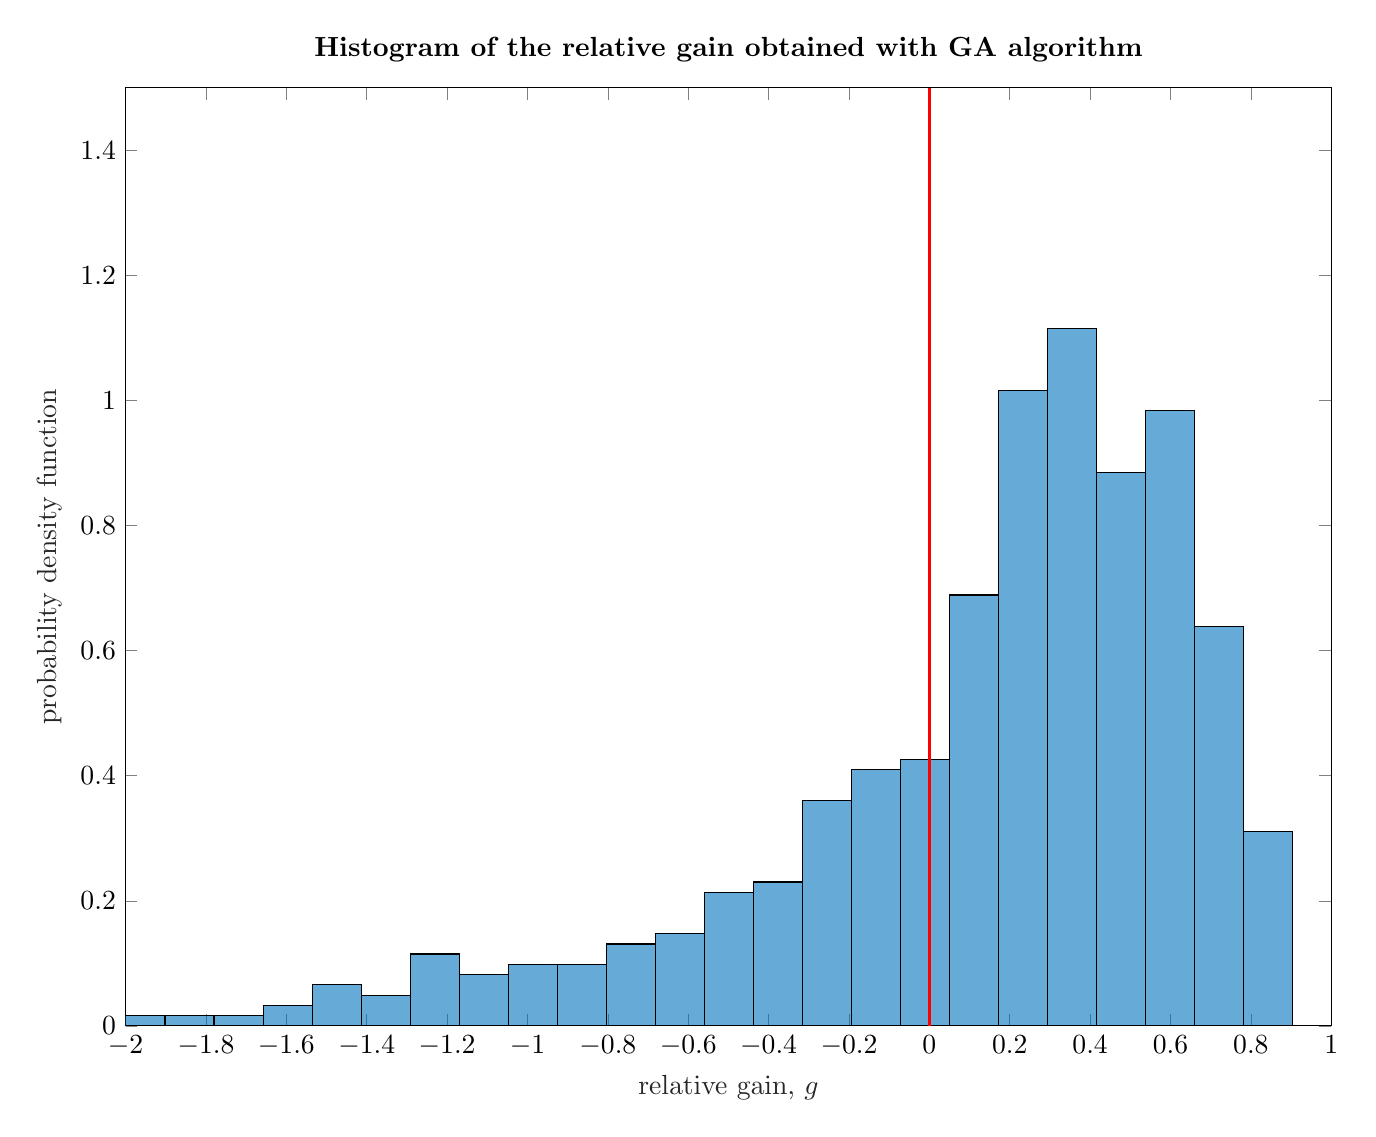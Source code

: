 % This file was created by matlab2tikz.
%
%The latest updates can be retrieved from
%  http://www.mathworks.com/matlabcentral/fileexchange/22022-matlab2tikz-matlab2tikz
%where you can also make suggestions and rate matlab2tikz.
%
\definecolor{mycolor1}{rgb}{0.0,0.447,0.741}%
%
\begin{tikzpicture}

\begin{axis}[%
width=6.028in,
height=4.69in,
at={(1.011in,0.706in)},
scale only axis,
xmin=-2,
xmax=1,
xlabel style={font=\color{white!15!black}},
xlabel={relative gain, $g$},
ymin=0,
ymax=1.5,
ylabel style={font=\color{white!15!black}},
ylabel={probability density function},
axis background/.style={fill=white},
title style={font=\bfseries},
title={Histogram of the relative gain obtained with GA algorithm}
]
\addplot[ybar interval, fill=mycolor1, fill opacity=0.6, draw=black, area legend] table[row sep=crcr] {%
x	y\\
-3	0.016\\
-2.878	0.016\\
-2.756	0\\
-2.634	0\\
-2.512	0.016\\
-2.39	0\\
-2.268	0\\
-2.146	0\\
-2.024	0.016\\
-1.902	0.016\\
-1.78	0.016\\
-1.658	0.033\\
-1.536	0.066\\
-1.414	0.049\\
-1.292	0.115\\
-1.17	0.082\\
-1.048	0.098\\
-0.926	0.098\\
-0.804	0.131\\
-0.682	0.148\\
-0.56	0.213\\
-0.438	0.23\\
-0.316	0.361\\
-0.194	0.41\\
-0.072	0.426\\
0.05	0.689\\
0.172	1.016\\
0.294	1.115\\
0.416	0.885\\
0.538	0.984\\
0.66	0.639\\
0.782	0.311\\
0.904	0.311\\
};
\addplot [color=red, line width=1.0pt, forget plot]
  table[row sep=crcr]{%
0	0\\
0	1.5\\
};
\end{axis}
\end{tikzpicture}%